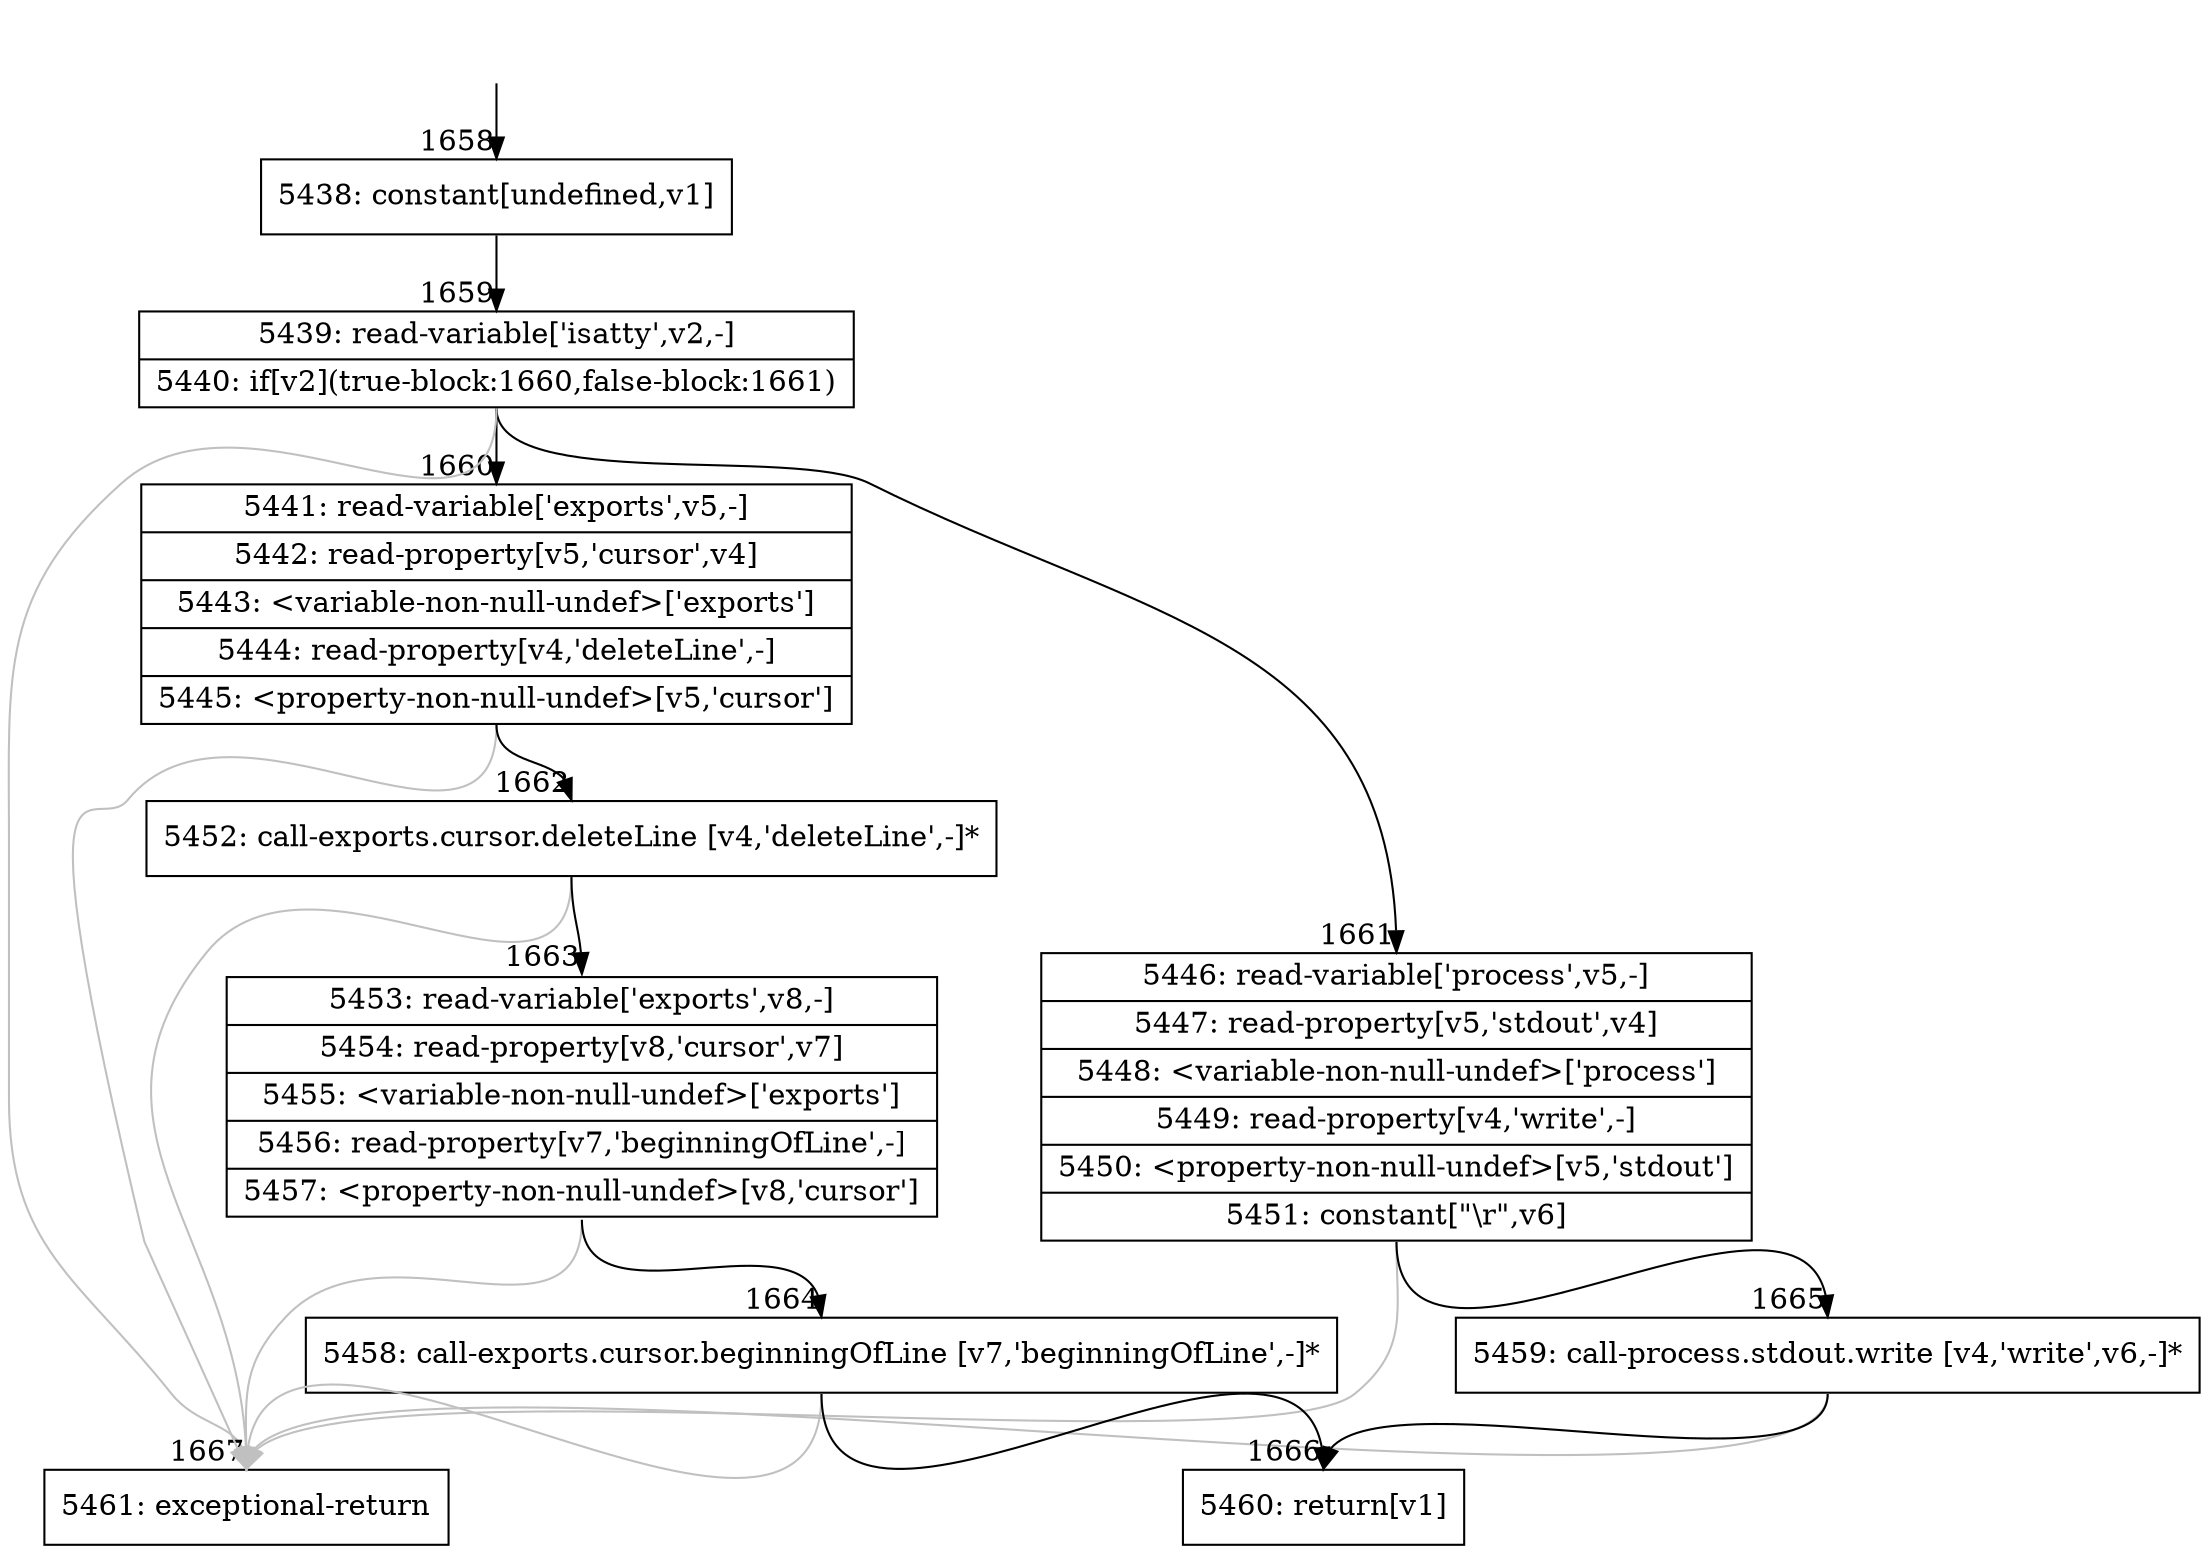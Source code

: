 digraph {
rankdir="TD"
BB_entry157[shape=none,label=""];
BB_entry157 -> BB1658 [tailport=s, headport=n, headlabel="    1658"]
BB1658 [shape=record label="{5438: constant[undefined,v1]}" ] 
BB1658 -> BB1659 [tailport=s, headport=n, headlabel="      1659"]
BB1659 [shape=record label="{5439: read-variable['isatty',v2,-]|5440: if[v2](true-block:1660,false-block:1661)}" ] 
BB1659 -> BB1660 [tailport=s, headport=n, headlabel="      1660"]
BB1659 -> BB1661 [tailport=s, headport=n, headlabel="      1661"]
BB1659 -> BB1667 [tailport=s, headport=n, color=gray, headlabel="      1667"]
BB1660 [shape=record label="{5441: read-variable['exports',v5,-]|5442: read-property[v5,'cursor',v4]|5443: \<variable-non-null-undef\>['exports']|5444: read-property[v4,'deleteLine',-]|5445: \<property-non-null-undef\>[v5,'cursor']}" ] 
BB1660 -> BB1662 [tailport=s, headport=n, headlabel="      1662"]
BB1660 -> BB1667 [tailport=s, headport=n, color=gray]
BB1661 [shape=record label="{5446: read-variable['process',v5,-]|5447: read-property[v5,'stdout',v4]|5448: \<variable-non-null-undef\>['process']|5449: read-property[v4,'write',-]|5450: \<property-non-null-undef\>[v5,'stdout']|5451: constant[\"\\r\",v6]}" ] 
BB1661 -> BB1665 [tailport=s, headport=n, headlabel="      1665"]
BB1661 -> BB1667 [tailport=s, headport=n, color=gray]
BB1662 [shape=record label="{5452: call-exports.cursor.deleteLine [v4,'deleteLine',-]*}" ] 
BB1662 -> BB1663 [tailport=s, headport=n, headlabel="      1663"]
BB1662 -> BB1667 [tailport=s, headport=n, color=gray]
BB1663 [shape=record label="{5453: read-variable['exports',v8,-]|5454: read-property[v8,'cursor',v7]|5455: \<variable-non-null-undef\>['exports']|5456: read-property[v7,'beginningOfLine',-]|5457: \<property-non-null-undef\>[v8,'cursor']}" ] 
BB1663 -> BB1664 [tailport=s, headport=n, headlabel="      1664"]
BB1663 -> BB1667 [tailport=s, headport=n, color=gray]
BB1664 [shape=record label="{5458: call-exports.cursor.beginningOfLine [v7,'beginningOfLine',-]*}" ] 
BB1664 -> BB1666 [tailport=s, headport=n, headlabel="      1666"]
BB1664 -> BB1667 [tailport=s, headport=n, color=gray]
BB1665 [shape=record label="{5459: call-process.stdout.write [v4,'write',v6,-]*}" ] 
BB1665 -> BB1666 [tailport=s, headport=n]
BB1665 -> BB1667 [tailport=s, headport=n, color=gray]
BB1666 [shape=record label="{5460: return[v1]}" ] 
BB1667 [shape=record label="{5461: exceptional-return}" ] 
//#$~ 2134
}
